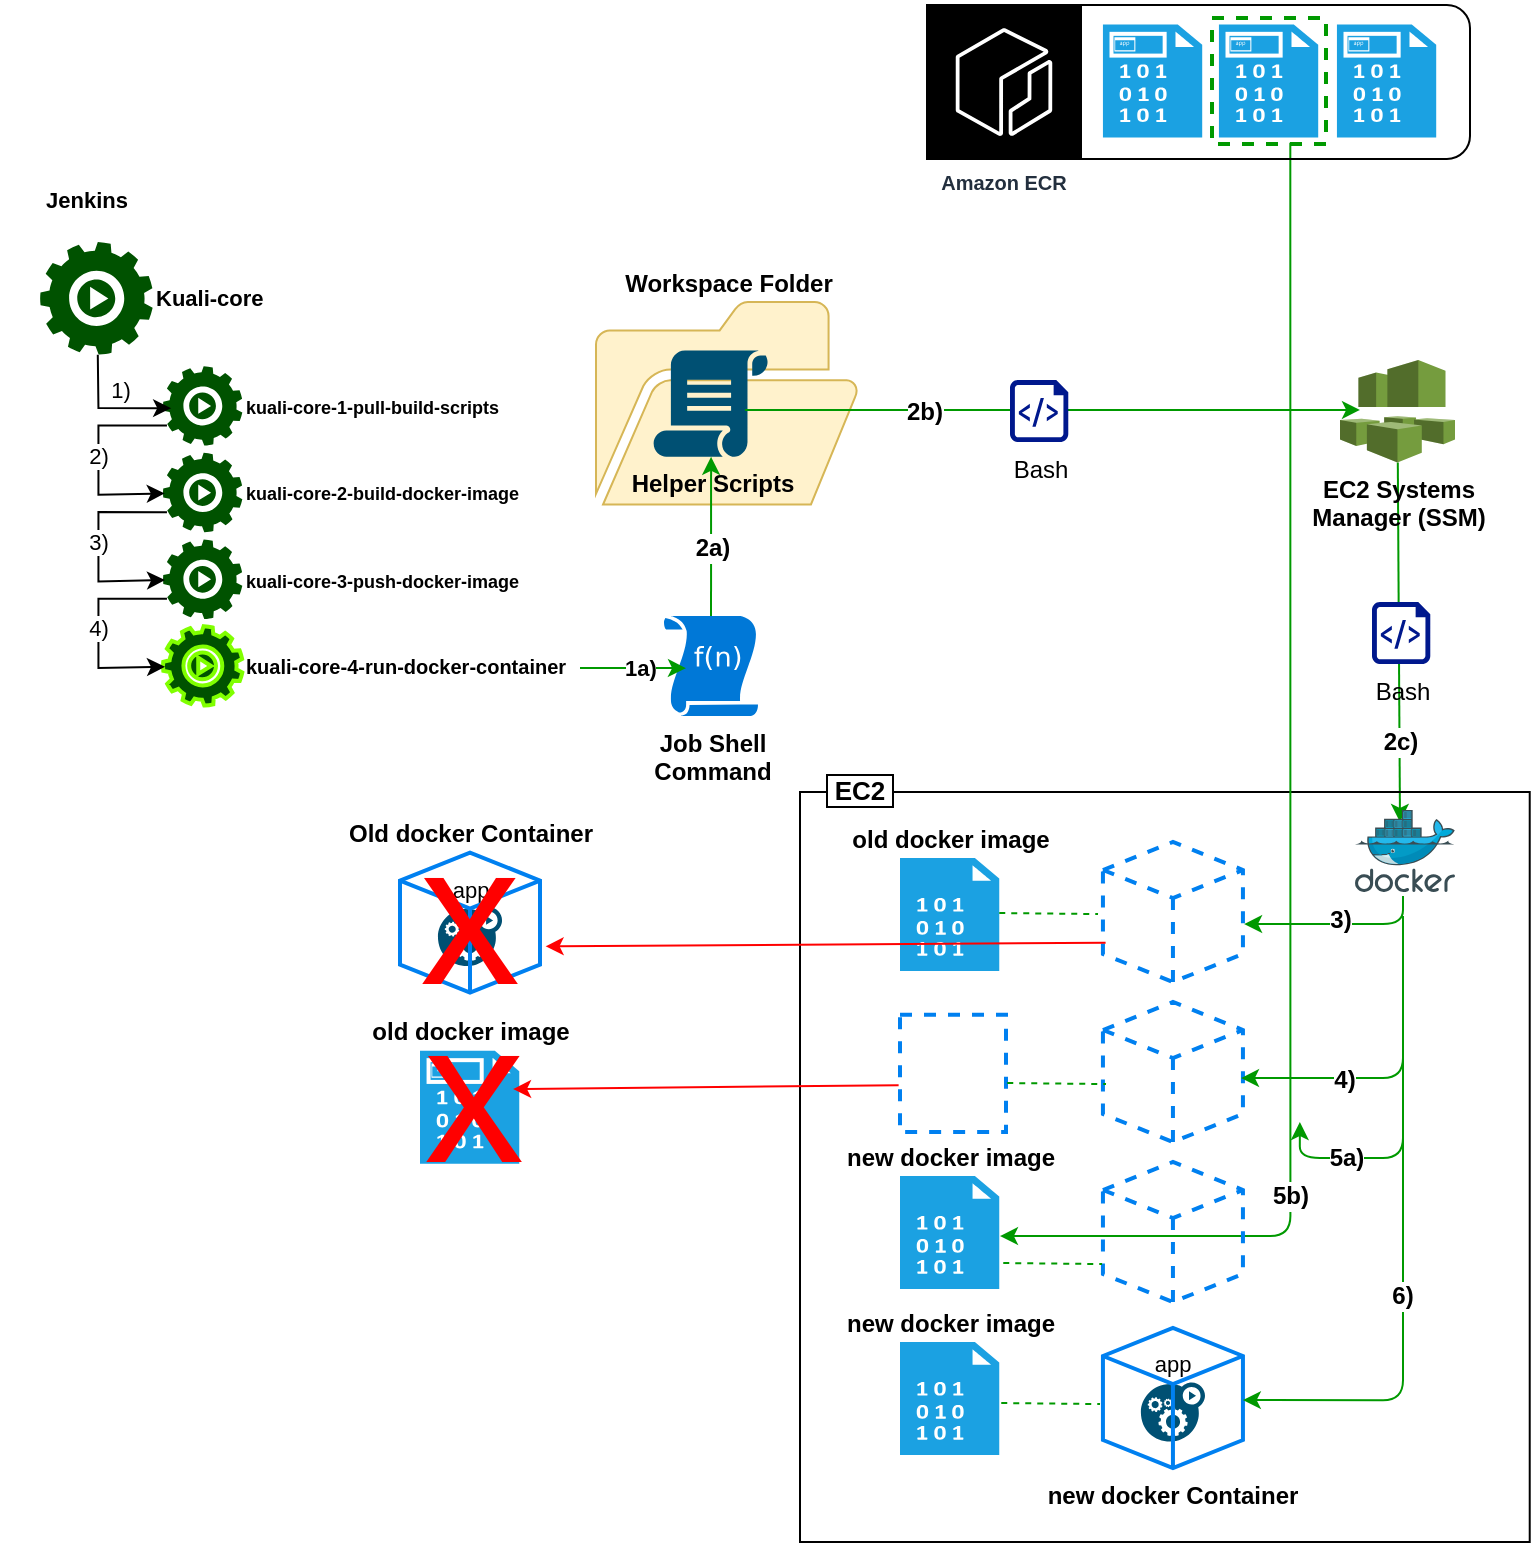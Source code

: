 <mxfile version="12.8.5" type="device"><diagram id="goqxqbp0H8Myo6VZi_Vz" name="Page-1"><mxGraphModel dx="694" dy="348" grid="1" gridSize="10" guides="1" tooltips="1" connect="1" arrows="1" fold="1" page="1" pageScale="1" pageWidth="800" pageHeight="800" math="0" shadow="0"><root><mxCell id="0"/><mxCell id="1" parent="0"/><mxCell id="RgHbAZevGNYSEi6j7rEV-155" value="" style="shape=image;html=1;verticalAlign=top;verticalLabelPosition=bottom;labelBackgroundColor=#ffffff;imageAspect=0;image=https://cdn1.iconfinder.com/data/icons/hawcons/32/698431-icon-27-trash-can-128.png;dashed=1;strokeColor=#0080F0;strokeWidth=2;fillColor=none;opacity=30;" vertex="1" parent="1"><mxGeometry x="50" y="316.96" width="383.04" height="343.04" as="geometry"/></mxCell><mxCell id="RgHbAZevGNYSEi6j7rEV-35" value="&lt;font style=&quot;font-size: 11px&quot;&gt;&lt;b&gt;Jenkins&lt;/b&gt;&lt;/font&gt;" style="shape=image;html=1;verticalAlign=top;verticalLabelPosition=bottom;labelBackgroundColor=#ffffff;imageAspect=0;aspect=fixed;image=https://cdn4.iconfinder.com/data/icons/logos-brands-5/24/jenkins-128.png;fontFamily=Helvetica;fontSize=9;align=center;imageBackground=none;imageBorder=none;strokeWidth=2;" vertex="1" parent="1"><mxGeometry x="10" y="10" width="86" height="86" as="geometry"/></mxCell><mxCell id="RgHbAZevGNYSEi6j7rEV-36" value="Kuali-core" style="aspect=fixed;strokeColor=none;shadow=0;align=left;verticalAlign=middle;fillColor=#005200;shape=mxgraph.gcp2.play_gear;rounded=0;fontFamily=Helvetica;fontSize=11;labelBorderColor=none;fontStyle=1;html=1;perimeterSpacing=0;labelPosition=right;verticalLabelPosition=middle;" vertex="1" parent="1"><mxGeometry x="29.999" y="129.996" width="56.331" height="56.331" as="geometry"/></mxCell><mxCell id="RgHbAZevGNYSEi6j7rEV-37" value="&lt;font style=&quot;font-size: 9px&quot;&gt;kuali-core-1-pull-build-scripts&lt;/font&gt;" style="aspect=fixed;strokeColor=none;shadow=0;align=left;verticalAlign=middle;fillColor=#005200;shape=mxgraph.gcp2.play_gear;rounded=0;fontFamily=Helvetica;fontSize=11;labelBorderColor=none;fontStyle=1;html=1;perimeterSpacing=0;labelPosition=right;verticalLabelPosition=middle;strokeWidth=2;" vertex="1" parent="1"><mxGeometry x="91.443" y="192.104" width="39.72" height="39.72" as="geometry"/></mxCell><mxCell id="RgHbAZevGNYSEi6j7rEV-38" value="&lt;font style=&quot;font-size: 9px&quot;&gt;kuali-core-2-build-docker-image&lt;/font&gt;" style="aspect=fixed;strokeColor=none;shadow=0;align=left;verticalAlign=middle;fillColor=#005200;shape=mxgraph.gcp2.play_gear;rounded=0;fontFamily=Helvetica;fontSize=11;labelBorderColor=none;fontStyle=1;html=1;perimeterSpacing=0;labelPosition=right;verticalLabelPosition=middle;strokeWidth=2;" vertex="1" parent="1"><mxGeometry x="91.443" y="235.436" width="39.72" height="39.72" as="geometry"/></mxCell><mxCell id="RgHbAZevGNYSEi6j7rEV-39" value="&lt;font style=&quot;font-size: 9px&quot;&gt;kuali-core-3-push-docker-image&lt;/font&gt;" style="aspect=fixed;strokeColor=none;shadow=0;align=left;verticalAlign=middle;fillColor=#005200;shape=mxgraph.gcp2.play_gear;rounded=0;fontFamily=Helvetica;fontSize=11;labelBorderColor=none;fontStyle=1;html=1;perimeterSpacing=0;labelPosition=right;verticalLabelPosition=middle;strokeWidth=2;" vertex="1" parent="1"><mxGeometry x="91.443" y="278.767" width="39.72" height="39.72" as="geometry"/></mxCell><mxCell id="RgHbAZevGNYSEi6j7rEV-40" value="&lt;font size=&quot;1&quot;&gt;kuali-core-4-run-docker-container&lt;/font&gt;" style="aspect=fixed;strokeColor=#80FF00;shadow=0;align=left;verticalAlign=middle;fillColor=#005200;shape=mxgraph.gcp2.play_gear;rounded=0;fontFamily=Helvetica;fontSize=11;labelBorderColor=none;fontStyle=1;html=1;perimeterSpacing=0;labelPosition=right;verticalLabelPosition=middle;strokeWidth=2;" vertex="1" parent="1"><mxGeometry x="91.443" y="322.098" width="39.72" height="39.72" as="geometry"/></mxCell><mxCell id="RgHbAZevGNYSEi6j7rEV-41" value="" style="endArrow=classic;html=1;fontFamily=Helvetica;fontSize=11;exitX=0.513;exitY=1;exitDx=0;exitDy=0;exitPerimeter=0;entryX=0.104;entryY=0.528;entryDx=0;entryDy=0;entryPerimeter=0;rounded=0;" edge="1" parent="1" source="RgHbAZevGNYSEi6j7rEV-36" target="RgHbAZevGNYSEi6j7rEV-37"><mxGeometry width="50" height="50" relative="1" as="geometry"><mxPoint x="-53.557" y="307.654" as="sourcePoint"/><mxPoint x="59.221" y="246.268" as="targetPoint"/><Array as="points"><mxPoint x="59.221" y="213.048"/></Array></mxGeometry></mxCell><mxCell id="RgHbAZevGNYSEi6j7rEV-42" value="1)" style="text;html=1;align=center;verticalAlign=middle;resizable=0;points=[];labelBackgroundColor=#ffffff;fontSize=11;fontFamily=Helvetica;" vertex="1" connectable="0" parent="RgHbAZevGNYSEi6j7rEV-41"><mxGeometry x="0.76" relative="1" as="geometry"><mxPoint x="-18.44" y="-9.02" as="offset"/></mxGeometry></mxCell><mxCell id="RgHbAZevGNYSEi6j7rEV-43" value="" style="endArrow=classic;html=1;fontFamily=Helvetica;fontSize=11;exitX=0.046;exitY=0.855;exitDx=0;exitDy=0;exitPerimeter=0;rounded=0;entryX=0.024;entryY=0.51;entryDx=0;entryDy=0;entryPerimeter=0;" edge="1" parent="1" target="RgHbAZevGNYSEi6j7rEV-38"><mxGeometry width="50" height="50" relative="1" as="geometry"><mxPoint x="93.481" y="221.732" as="sourcePoint"/><mxPoint x="93.481" y="253.068" as="targetPoint"/><Array as="points"><mxPoint x="59.221" y="221.714"/><mxPoint x="59.221" y="256.379"/></Array></mxGeometry></mxCell><mxCell id="RgHbAZevGNYSEi6j7rEV-44" value="2)" style="text;html=1;align=center;verticalAlign=middle;resizable=0;points=[];labelBackgroundColor=#ffffff;fontSize=11;fontFamily=Helvetica;" vertex="1" connectable="0" parent="RgHbAZevGNYSEi6j7rEV-43"><mxGeometry x="-0.056" relative="1" as="geometry"><mxPoint y="1" as="offset"/></mxGeometry></mxCell><mxCell id="RgHbAZevGNYSEi6j7rEV-45" value="" style="endArrow=classic;html=1;fontFamily=Helvetica;fontSize=11;exitX=0.046;exitY=0.855;exitDx=0;exitDy=0;exitPerimeter=0;rounded=0;entryX=0.024;entryY=0.51;entryDx=0;entryDy=0;entryPerimeter=0;" edge="1" parent="1"><mxGeometry width="50" height="50" relative="1" as="geometry"><mxPoint x="93.481" y="265.063" as="sourcePoint"/><mxPoint x="92.507" y="299.024" as="targetPoint"/><Array as="points"><mxPoint x="59.221" y="265.045"/><mxPoint x="59.221" y="299.71"/></Array></mxGeometry></mxCell><mxCell id="RgHbAZevGNYSEi6j7rEV-46" value="3)" style="text;html=1;align=center;verticalAlign=middle;resizable=0;points=[];labelBackgroundColor=#ffffff;fontSize=11;fontFamily=Helvetica;" vertex="1" connectable="0" parent="RgHbAZevGNYSEi6j7rEV-45"><mxGeometry x="-0.065" relative="1" as="geometry"><mxPoint y="1" as="offset"/></mxGeometry></mxCell><mxCell id="RgHbAZevGNYSEi6j7rEV-47" value="" style="endArrow=classic;html=1;fontFamily=Helvetica;fontSize=11;exitX=0.046;exitY=0.855;exitDx=0;exitDy=0;exitPerimeter=0;rounded=0;entryX=0.024;entryY=0.51;entryDx=0;entryDy=0;entryPerimeter=0;" edge="1" parent="1"><mxGeometry width="50" height="50" relative="1" as="geometry"><mxPoint x="93.481" y="308.395" as="sourcePoint"/><mxPoint x="92.507" y="342.355" as="targetPoint"/><Array as="points"><mxPoint x="59.221" y="308.377"/><mxPoint x="59.221" y="343.042"/></Array></mxGeometry></mxCell><mxCell id="RgHbAZevGNYSEi6j7rEV-48" value="4)" style="text;html=1;align=center;verticalAlign=middle;resizable=0;points=[];labelBackgroundColor=#ffffff;fontSize=11;fontFamily=Helvetica;" vertex="1" connectable="0" parent="RgHbAZevGNYSEi6j7rEV-47"><mxGeometry x="-0.065" relative="1" as="geometry"><mxPoint y="1" as="offset"/></mxGeometry></mxCell><mxCell id="RgHbAZevGNYSEi6j7rEV-49" value="&lt;b&gt;Job Shell&lt;br&gt;Command&lt;/b&gt;" style="aspect=fixed;pointerEvents=1;shadow=0;dashed=0;html=1;strokeColor=none;labelPosition=center;verticalLabelPosition=bottom;verticalAlign=top;align=center;shape=mxgraph.mscae.enterprise.udf_function;fillColor=#0078D7;fontColor=#000000;" vertex="1" parent="1"><mxGeometry x="342" y="316.96" width="47" height="50" as="geometry"/></mxCell><mxCell id="RgHbAZevGNYSEi6j7rEV-50" value="&lt;b&gt;1a)&lt;/b&gt;" style="endArrow=classic;html=1;entryX=0.234;entryY=0.523;entryDx=0;entryDy=0;entryPerimeter=0;strokeColor=#009900;" edge="1" parent="1" target="RgHbAZevGNYSEi6j7rEV-49"><mxGeometry x="0.132" width="50" height="50" relative="1" as="geometry"><mxPoint x="300" y="343" as="sourcePoint"/><mxPoint x="330" y="290" as="targetPoint"/><Array as="points"><mxPoint x="320" y="343"/><mxPoint x="340" y="343"/></Array><mxPoint as="offset"/></mxGeometry></mxCell><mxCell id="RgHbAZevGNYSEi6j7rEV-53" value="" style="group" vertex="1" connectable="0" parent="1"><mxGeometry x="308" y="160" width="131.86" height="101.25" as="geometry"/></mxCell><mxCell id="RgHbAZevGNYSEi6j7rEV-51" value="Workspace Folder" style="pointerEvents=1;shadow=0;dashed=0;html=1;strokeColor=#d6b656;fillColor=#fff2cc;labelPosition=center;verticalLabelPosition=top;verticalAlign=bottom;outlineConnect=0;align=center;shape=mxgraph.office.concepts.folder_open;aspect=fixed;fontStyle=1" vertex="1" parent="RgHbAZevGNYSEi6j7rEV-53"><mxGeometry width="131.86" height="101.25" as="geometry"/></mxCell><mxCell id="RgHbAZevGNYSEi6j7rEV-52" value="&lt;b&gt;Helper Scripts&lt;/b&gt;" style="pointerEvents=1;shadow=0;dashed=0;html=1;strokeColor=none;fillColor=#005073;labelPosition=center;verticalLabelPosition=bottom;verticalAlign=top;outlineConnect=0;align=center;shape=mxgraph.office.concepts.script;aspect=fixed;" vertex="1" parent="RgHbAZevGNYSEi6j7rEV-53"><mxGeometry x="28.81" y="24.25" width="57.52" height="53.18" as="geometry"/></mxCell><mxCell id="RgHbAZevGNYSEi6j7rEV-84" value="" style="edgeStyle=none;rounded=0;orthogonalLoop=1;jettySize=auto;html=1;strokeColor=#009900;entryX=0.45;entryY=0.146;entryDx=0;entryDy=0;entryPerimeter=0;" edge="1" parent="1" source="RgHbAZevGNYSEi6j7rEV-54" target="RgHbAZevGNYSEi6j7rEV-69"><mxGeometry relative="1" as="geometry"><mxPoint x="688.75" y="320.25" as="targetPoint"/></mxGeometry></mxCell><mxCell id="RgHbAZevGNYSEi6j7rEV-164" value="&lt;b&gt;2c)&lt;/b&gt;" style="text;html=1;align=center;verticalAlign=middle;resizable=0;points=[];labelBackgroundColor=#ffffff;" vertex="1" connectable="0" parent="RgHbAZevGNYSEi6j7rEV-84"><mxGeometry x="0.488" y="1" relative="1" as="geometry"><mxPoint x="-0.58" y="6.06" as="offset"/></mxGeometry></mxCell><mxCell id="RgHbAZevGNYSEi6j7rEV-54" value="&lt;b&gt;EC2 Systems &lt;br&gt;Manager (SSM)&lt;/b&gt;" style="outlineConnect=0;dashed=0;verticalLabelPosition=bottom;verticalAlign=top;align=center;html=1;shape=mxgraph.aws3.ec2_systems_manager;fillColor=#759C3E;gradientColor=none;strokeColor=#80FF00;strokeWidth=2;" vertex="1" parent="1"><mxGeometry x="680" y="189" width="57.5" height="51.25" as="geometry"/></mxCell><mxCell id="RgHbAZevGNYSEi6j7rEV-55" value="" style="rounded=0;whiteSpace=wrap;html=1;shadow=0;labelBackgroundColor=#FFFFFF;strokeColor=#000000;strokeWidth=1;fillColor=none;fontFamily=Helvetica;fontSize=11;fontColor=#000000;align=left;" vertex="1" parent="1"><mxGeometry x="410" y="405" width="364.86" height="375" as="geometry"/></mxCell><mxCell id="RgHbAZevGNYSEi6j7rEV-56" value="&lt;b&gt;&lt;font style=&quot;font-size: 13px&quot;&gt;&amp;nbsp;EC2&amp;nbsp;&lt;/font&gt;&lt;/b&gt;" style="text;html=1;strokeColor=none;fillColor=none;align=center;verticalAlign=middle;whiteSpace=wrap;rounded=0;shadow=0;labelBackgroundColor=#FFFFFF;fontFamily=Helvetica;fontSize=11;fontColor=#000000;labelBorderColor=#000000;" vertex="1" parent="1"><mxGeometry x="419.86" y="394" width="40" height="20" as="geometry"/></mxCell><mxCell id="RgHbAZevGNYSEi6j7rEV-61" value="" style="rounded=0;orthogonalLoop=1;jettySize=auto;html=1;strokeColor=#009900;" edge="1" parent="1" source="RgHbAZevGNYSEi6j7rEV-49" target="RgHbAZevGNYSEi6j7rEV-52"><mxGeometry relative="1" as="geometry"/></mxCell><mxCell id="RgHbAZevGNYSEi6j7rEV-162" value="&lt;b&gt;2a)&lt;/b&gt;" style="text;html=1;align=center;verticalAlign=middle;resizable=0;points=[];labelBackgroundColor=#ffffff;" vertex="1" connectable="0" parent="RgHbAZevGNYSEi6j7rEV-61"><mxGeometry x="-0.131" relative="1" as="geometry"><mxPoint as="offset"/></mxGeometry></mxCell><mxCell id="RgHbAZevGNYSEi6j7rEV-65" value="" style="endArrow=classic;html=1;strokeColor=#009900;exitX=0.794;exitY=0.559;exitDx=0;exitDy=0;exitPerimeter=0;entryX=0.174;entryY=0.487;entryDx=0;entryDy=0;entryPerimeter=0;" edge="1" parent="1" source="RgHbAZevGNYSEi6j7rEV-52" target="RgHbAZevGNYSEi6j7rEV-54"><mxGeometry width="50" height="50" relative="1" as="geometry"><mxPoint x="389.86" y="220" as="sourcePoint"/><mxPoint x="439.86" y="170" as="targetPoint"/></mxGeometry></mxCell><mxCell id="RgHbAZevGNYSEi6j7rEV-163" value="&lt;b&gt;2b)&lt;/b&gt;" style="text;html=1;align=center;verticalAlign=middle;resizable=0;points=[];labelBackgroundColor=#ffffff;" vertex="1" connectable="0" parent="RgHbAZevGNYSEi6j7rEV-65"><mxGeometry x="-0.543" relative="1" as="geometry"><mxPoint x="19.25" y="0.28" as="offset"/></mxGeometry></mxCell><mxCell id="RgHbAZevGNYSEi6j7rEV-68" value="" style="group" vertex="1" connectable="0" parent="1"><mxGeometry x="515" y="199" width="29.14" height="31" as="geometry"/></mxCell><mxCell id="RgHbAZevGNYSEi6j7rEV-67" value="" style="whiteSpace=wrap;html=1;strokeColor=none;strokeWidth=1;" vertex="1" parent="RgHbAZevGNYSEi6j7rEV-68"><mxGeometry x="1.14" y="1.25" width="26" height="28" as="geometry"/></mxCell><mxCell id="RgHbAZevGNYSEi6j7rEV-64" value="Bash" style="aspect=fixed;pointerEvents=1;shadow=0;dashed=0;html=1;strokeColor=none;labelPosition=center;verticalLabelPosition=bottom;verticalAlign=top;align=center;fillColor=#00188D;shape=mxgraph.azure.script_file" vertex="1" parent="RgHbAZevGNYSEi6j7rEV-68"><mxGeometry width="29.14" height="31" as="geometry"/></mxCell><mxCell id="RgHbAZevGNYSEi6j7rEV-134" value="" style="edgeStyle=orthogonalEdgeStyle;orthogonalLoop=1;jettySize=auto;html=1;strokeColor=#009900;entryX=1.008;entryY=0.586;entryDx=0;entryDy=0;entryPerimeter=0;exitX=0.48;exitY=1.049;exitDx=0;exitDy=0;exitPerimeter=0;" edge="1" parent="1" source="RgHbAZevGNYSEi6j7rEV-69" target="RgHbAZevGNYSEi6j7rEV-94"><mxGeometry relative="1" as="geometry"><mxPoint x="712.5" y="535" as="targetPoint"/><Array as="points"><mxPoint x="712" y="471"/></Array></mxGeometry></mxCell><mxCell id="RgHbAZevGNYSEi6j7rEV-168" value="&lt;b&gt;3)&lt;/b&gt;" style="text;html=1;align=center;verticalAlign=middle;resizable=0;points=[];labelBackgroundColor=#ffffff;" vertex="1" connectable="0" parent="RgHbAZevGNYSEi6j7rEV-134"><mxGeometry x="-0.011" y="-2" relative="1" as="geometry"><mxPoint as="offset"/></mxGeometry></mxCell><mxCell id="RgHbAZevGNYSEi6j7rEV-69" value="" style="aspect=fixed;html=1;points=[];align=center;image;fontSize=12;image=img/lib/mscae/Docker.svg;strokeColor=#80FF00;strokeWidth=1;" vertex="1" parent="1"><mxGeometry x="687.5" y="414" width="50" height="41" as="geometry"/></mxCell><mxCell id="RgHbAZevGNYSEi6j7rEV-85" value="" style="group" vertex="1" connectable="0" parent="1"><mxGeometry x="696" y="310" width="29.14" height="31" as="geometry"/></mxCell><mxCell id="RgHbAZevGNYSEi6j7rEV-86" value="" style="whiteSpace=wrap;html=1;strokeColor=none;strokeWidth=1;" vertex="1" parent="RgHbAZevGNYSEi6j7rEV-85"><mxGeometry x="1.14" y="1.25" width="26" height="28" as="geometry"/></mxCell><mxCell id="RgHbAZevGNYSEi6j7rEV-87" value="Bash" style="aspect=fixed;pointerEvents=1;shadow=0;dashed=0;html=1;strokeColor=none;labelPosition=center;verticalLabelPosition=bottom;verticalAlign=top;align=center;fillColor=#00188D;shape=mxgraph.azure.script_file" vertex="1" parent="RgHbAZevGNYSEi6j7rEV-85"><mxGeometry width="29.14" height="31" as="geometry"/></mxCell><mxCell id="RgHbAZevGNYSEi6j7rEV-94" value="" style="html=1;verticalLabelPosition=bottom;align=center;labelBackgroundColor=#ffffff;verticalAlign=top;strokeWidth=2;strokeColor=#0080F0;shadow=0;dashed=1;shape=mxgraph.ios7.icons.cube;fillColor=none;aspect=fixed;fontStyle=1" vertex="1" parent="1"><mxGeometry x="561.47" y="430" width="70" height="70" as="geometry"/></mxCell><mxCell id="RgHbAZevGNYSEi6j7rEV-124" value="&lt;font color=&quot;#000000&quot;&gt;old docker image&lt;/font&gt;" style="pointerEvents=1;shadow=0;dashed=0;html=1;strokeColor=#006EAF;fillColor=#1ba1e2;labelPosition=center;verticalLabelPosition=top;verticalAlign=bottom;align=center;outlineConnect=0;shape=mxgraph.veeam2.data_file;labelBackgroundColor=none;fontColor=#ffffff;fontStyle=1" vertex="1" parent="1"><mxGeometry x="460.0" y="438.0" width="49.63" height="56.53" as="geometry"/></mxCell><mxCell id="RgHbAZevGNYSEi6j7rEV-135" value="" style="endArrow=none;dashed=1;html=1;strokeColor=#009900;entryX=-0.035;entryY=0.529;entryDx=0;entryDy=0;entryPerimeter=0;" edge="1" parent="1"><mxGeometry width="50" height="50" relative="1" as="geometry"><mxPoint x="509.63" y="465.521" as="sourcePoint"/><mxPoint x="559.02" y="466.03" as="targetPoint"/></mxGeometry></mxCell><mxCell id="RgHbAZevGNYSEi6j7rEV-138" value="" style="rounded=0;whiteSpace=wrap;html=1;strokeColor=#0080F0;strokeWidth=2;fillColor=none;dashed=1;aspect=fixed;" vertex="1" parent="1"><mxGeometry x="460" y="516.43" width="53" height="58.57" as="geometry"/></mxCell><mxCell id="RgHbAZevGNYSEi6j7rEV-140" value="" style="html=1;verticalLabelPosition=bottom;align=center;labelBackgroundColor=#ffffff;verticalAlign=top;strokeWidth=2;strokeColor=#0080F0;shadow=0;dashed=1;shape=mxgraph.ios7.icons.cube;fillColor=none;aspect=fixed;fontStyle=1" vertex="1" parent="1"><mxGeometry x="561.47" y="510" width="70" height="70" as="geometry"/></mxCell><mxCell id="RgHbAZevGNYSEi6j7rEV-142" value="" style="group" vertex="1" connectable="0" parent="1"><mxGeometry x="220.0" y="529.999" width="89.177" height="60.881" as="geometry"/></mxCell><mxCell id="RgHbAZevGNYSEi6j7rEV-125" value="" style="group" vertex="1" connectable="0" parent="RgHbAZevGNYSEi6j7rEV-142"><mxGeometry x="62.606" width="26.571" height="10.879" as="geometry"/></mxCell><mxCell id="RgHbAZevGNYSEi6j7rEV-141" value="" style="group" vertex="1" connectable="0" parent="RgHbAZevGNYSEi6j7rEV-125"><mxGeometry x="1.465" y="1.674" width="10.46" height="7.113" as="geometry"/></mxCell><mxCell id="RgHbAZevGNYSEi6j7rEV-126" value="" style="aspect=fixed;pointerEvents=1;shadow=0;dashed=0;html=1;strokeColor=none;labelPosition=center;verticalLabelPosition=bottom;verticalAlign=top;align=center;fillColor=#FFFFFF;shape=mxgraph.mscae.enterprise.application;labelBackgroundColor=none;fontColor=#000000;" vertex="1" parent="RgHbAZevGNYSEi6j7rEV-141"><mxGeometry width="10.46" height="7.113" as="geometry"/></mxCell><mxCell id="RgHbAZevGNYSEi6j7rEV-9" value="&lt;font color=&quot;#000000&quot;&gt;old docker image&lt;/font&gt;" style="pointerEvents=1;shadow=0;dashed=0;html=1;strokeColor=#006EAF;fillColor=#1ba1e2;labelPosition=center;verticalLabelPosition=top;verticalAlign=bottom;align=center;outlineConnect=0;shape=mxgraph.veeam2.data_file;labelBackgroundColor=none;fontColor=#ffffff;fontStyle=1" vertex="1" parent="RgHbAZevGNYSEi6j7rEV-142"><mxGeometry y="4.351" width="49.63" height="56.53" as="geometry"/></mxCell><mxCell id="RgHbAZevGNYSEi6j7rEV-10" value="" style="group" vertex="1" connectable="0" parent="RgHbAZevGNYSEi6j7rEV-142"><mxGeometry x="4.286" y="9.08" width="26.571" height="10.879" as="geometry"/></mxCell><mxCell id="RgHbAZevGNYSEi6j7rEV-11" value="" style="aspect=fixed;pointerEvents=1;shadow=0;dashed=0;html=1;strokeColor=none;labelPosition=center;verticalLabelPosition=bottom;verticalAlign=top;align=center;fillColor=#FFFFFF;shape=mxgraph.mscae.enterprise.application;labelBackgroundColor=none;fontColor=#000000;" vertex="1" parent="RgHbAZevGNYSEi6j7rEV-10"><mxGeometry x="1.465" y="1.674" width="10.46" height="7.113" as="geometry"/></mxCell><mxCell id="RgHbAZevGNYSEi6j7rEV-12" value="" style="rounded=0;whiteSpace=wrap;html=1;labelBackgroundColor=none;strokeColor=#FFFFFF;strokeWidth=2;fillColor=none;gradientColor=#ffffff;fontSize=16;fontColor=#FFFFFF;align=left;" vertex="1" parent="RgHbAZevGNYSEi6j7rEV-10"><mxGeometry width="26.571" height="10.879" as="geometry"/></mxCell><mxCell id="RgHbAZevGNYSEi6j7rEV-13" value="x" style="text;html=1;strokeColor=none;fillColor=none;align=center;verticalAlign=middle;whiteSpace=wrap;rounded=0;dashed=1;fontSize=100;fontColor=#FF0000;fontStyle=0" vertex="1" parent="RgHbAZevGNYSEi6j7rEV-142"><mxGeometry x="6.53" y="13.551" width="40" height="20" as="geometry"/></mxCell><mxCell id="RgHbAZevGNYSEi6j7rEV-90" value="&lt;div style=&quot;text-align: justify&quot;&gt;&lt;span&gt;app&lt;/span&gt;&lt;/div&gt;" style="html=1;aspect=fixed;strokeColor=none;shadow=0;align=center;verticalAlign=bottom;fillColor=#005073;shape=mxgraph.gcp2.gear_load;rounded=1;labelBackgroundColor=#FFFFFF;fontFamily=Helvetica;fontSize=11;fontColor=#000000;labelPosition=center;verticalLabelPosition=top;fontStyle=0" vertex="1" parent="1"><mxGeometry x="228.96" y="462.52" width="32.07" height="29.5" as="geometry"/></mxCell><mxCell id="RgHbAZevGNYSEi6j7rEV-91" value="Old docker Container" style="html=1;verticalLabelPosition=top;align=center;labelBackgroundColor=#ffffff;verticalAlign=bottom;strokeWidth=2;strokeColor=#0080F0;shadow=0;dashed=0;shape=mxgraph.ios7.icons.cube;fillColor=none;aspect=fixed;fontStyle=1;labelPosition=center;" vertex="1" parent="1"><mxGeometry x="210.0" y="435.27" width="70" height="70" as="geometry"/></mxCell><mxCell id="RgHbAZevGNYSEi6j7rEV-103" value="x" style="text;html=1;strokeColor=none;fillColor=none;align=center;verticalAlign=middle;whiteSpace=wrap;rounded=0;dashed=1;fontSize=100;fontColor=#FF0000;fontStyle=0" vertex="1" parent="1"><mxGeometry x="225.0" y="455.27" width="40" height="20" as="geometry"/></mxCell><mxCell id="RgHbAZevGNYSEi6j7rEV-149" value="" style="edgeStyle=orthogonalEdgeStyle;orthogonalLoop=1;jettySize=auto;html=1;strokeColor=#009900;entryX=0.986;entryY=0.543;entryDx=0;entryDy=0;entryPerimeter=0;exitX=0.48;exitY=1.049;exitDx=0;exitDy=0;exitPerimeter=0;" edge="1" parent="1" target="RgHbAZevGNYSEi6j7rEV-140"><mxGeometry relative="1" as="geometry"><mxPoint x="711.5" y="467.009" as="sourcePoint"/><mxPoint x="632.03" y="481.02" as="targetPoint"/><Array as="points"><mxPoint x="712" y="548"/></Array></mxGeometry></mxCell><mxCell id="RgHbAZevGNYSEi6j7rEV-169" value="&lt;b&gt;4)&lt;/b&gt;" style="text;html=1;align=center;verticalAlign=middle;resizable=0;points=[];labelBackgroundColor=#ffffff;" vertex="1" connectable="0" parent="RgHbAZevGNYSEi6j7rEV-149"><mxGeometry x="-0.0" y="-30" relative="1" as="geometry"><mxPoint x="-30" y="31" as="offset"/></mxGeometry></mxCell><mxCell id="RgHbAZevGNYSEi6j7rEV-150" style="edgeStyle=orthogonalEdgeStyle;orthogonalLoop=1;jettySize=auto;html=1;exitX=0.687;exitY=0.991;exitDx=0;exitDy=0;strokeColor=#009900;exitPerimeter=0;entryX=1.007;entryY=0.531;entryDx=0;entryDy=0;entryPerimeter=0;" edge="1" parent="1" source="RgHbAZevGNYSEi6j7rEV-34" target="RgHbAZevGNYSEi6j7rEV-153"><mxGeometry relative="1" as="geometry"><Array as="points"><mxPoint x="655" y="627"/></Array></mxGeometry></mxCell><mxCell id="RgHbAZevGNYSEi6j7rEV-171" value="&lt;b&gt;5b)&lt;/b&gt;" style="text;html=1;align=center;verticalAlign=middle;resizable=0;points=[];labelBackgroundColor=#ffffff;" vertex="1" connectable="0" parent="RgHbAZevGNYSEi6j7rEV-150"><mxGeometry x="0.521" relative="1" as="geometry"><mxPoint as="offset"/></mxGeometry></mxCell><mxCell id="RgHbAZevGNYSEi6j7rEV-151" value="" style="group" vertex="1" connectable="0" parent="1"><mxGeometry x="472" y="10" width="279" height="100" as="geometry"/></mxCell><mxCell id="RgHbAZevGNYSEi6j7rEV-15" value="" style="pointerEvents=1;shadow=0;dashed=0;html=1;strokeColor=#006EAF;fillColor=#1ba1e2;labelPosition=center;verticalLabelPosition=bottom;verticalAlign=top;align=center;outlineConnect=0;shape=mxgraph.veeam2.data_file;labelBackgroundColor=none;fontColor=#ffffff;" vertex="1" parent="RgHbAZevGNYSEi6j7rEV-151"><mxGeometry x="89.47" y="11.19" width="49.63" height="56.53" as="geometry"/></mxCell><mxCell id="RgHbAZevGNYSEi6j7rEV-16" value="" style="group" vertex="1" connectable="0" parent="RgHbAZevGNYSEi6j7rEV-151"><mxGeometry x="93.756" y="15.919" width="26.571" height="10.879" as="geometry"/></mxCell><mxCell id="RgHbAZevGNYSEi6j7rEV-17" value="" style="aspect=fixed;pointerEvents=1;shadow=0;dashed=0;html=1;strokeColor=none;labelPosition=center;verticalLabelPosition=bottom;verticalAlign=top;align=center;fillColor=#FFFFFF;shape=mxgraph.mscae.enterprise.application;labelBackgroundColor=none;fontColor=#000000;" vertex="1" parent="RgHbAZevGNYSEi6j7rEV-16"><mxGeometry x="1.465" y="1.674" width="10.46" height="7.113" as="geometry"/></mxCell><mxCell id="RgHbAZevGNYSEi6j7rEV-18" value="" style="rounded=0;whiteSpace=wrap;html=1;labelBackgroundColor=none;strokeColor=#FFFFFF;strokeWidth=2;fillColor=none;gradientColor=#ffffff;fontSize=16;fontColor=#FFFFFF;align=left;" vertex="1" parent="RgHbAZevGNYSEi6j7rEV-16"><mxGeometry width="26.571" height="10.879" as="geometry"/></mxCell><mxCell id="RgHbAZevGNYSEi6j7rEV-19" value="" style="group" vertex="1" connectable="0" parent="RgHbAZevGNYSEi6j7rEV-151"><mxGeometry width="279" height="100" as="geometry"/></mxCell><mxCell id="RgHbAZevGNYSEi6j7rEV-20" value="Amazon ECR" style="outlineConnect=0;fontColor=#232F3E;gradientColor=none;strokeColor=#FFFFFF;fillColor=#000000;dashed=0;verticalLabelPosition=middle;verticalAlign=bottom;align=center;html=1;whiteSpace=wrap;fontSize=10;fontStyle=1;spacing=3;shape=mxgraph.aws4.productIcon;prIcon=mxgraph.aws4.ecr;" vertex="1" parent="RgHbAZevGNYSEi6j7rEV-19"><mxGeometry width="80" height="100" as="geometry"/></mxCell><mxCell id="RgHbAZevGNYSEi6j7rEV-21" value="" style="group" vertex="1" connectable="0" parent="RgHbAZevGNYSEi6j7rEV-19"><mxGeometry x="154" y="11.72" width="66" height="76.57" as="geometry"/></mxCell><mxCell id="RgHbAZevGNYSEi6j7rEV-22" value="" style="group;aspect=fixed;" vertex="1" connectable="0" parent="RgHbAZevGNYSEi6j7rEV-21"><mxGeometry y="6" width="43.1" height="50" as="geometry"/></mxCell><mxCell id="RgHbAZevGNYSEi6j7rEV-23" value="" style="pointerEvents=1;shadow=0;dashed=0;html=1;strokeColor=#006EAF;fillColor=#1ba1e2;labelPosition=center;verticalLabelPosition=bottom;verticalAlign=top;align=center;outlineConnect=0;shape=mxgraph.veeam2.data_file;labelBackgroundColor=none;fontColor=#ffffff;" vertex="1" parent="RgHbAZevGNYSEi6j7rEV-22"><mxGeometry x="-6.53" y="-6.53" width="49.63" height="56.53" as="geometry"/></mxCell><mxCell id="RgHbAZevGNYSEi6j7rEV-24" value="" style="group" vertex="1" connectable="0" parent="RgHbAZevGNYSEi6j7rEV-22"><mxGeometry x="-2.244" y="-1.801" width="26.571" height="10.879" as="geometry"/></mxCell><mxCell id="RgHbAZevGNYSEi6j7rEV-25" value="" style="aspect=fixed;pointerEvents=1;shadow=0;dashed=0;html=1;strokeColor=none;labelPosition=center;verticalLabelPosition=bottom;verticalAlign=top;align=center;fillColor=#FFFFFF;shape=mxgraph.mscae.enterprise.application;labelBackgroundColor=none;fontColor=#000000;" vertex="1" parent="RgHbAZevGNYSEi6j7rEV-24"><mxGeometry x="1.465" y="1.674" width="10.46" height="7.113" as="geometry"/></mxCell><mxCell id="RgHbAZevGNYSEi6j7rEV-26" value="" style="rounded=0;whiteSpace=wrap;html=1;labelBackgroundColor=none;strokeColor=#FFFFFF;strokeWidth=2;fillColor=none;gradientColor=#ffffff;fontSize=16;fontColor=#FFFFFF;align=left;" vertex="1" parent="RgHbAZevGNYSEi6j7rEV-24"><mxGeometry width="26.571" height="10.879" as="geometry"/></mxCell><mxCell id="RgHbAZevGNYSEi6j7rEV-27" value="" style="group" vertex="1" connectable="0" parent="RgHbAZevGNYSEi6j7rEV-19"><mxGeometry x="213" y="11.72" width="66" height="76.57" as="geometry"/></mxCell><mxCell id="RgHbAZevGNYSEi6j7rEV-28" value="" style="group;aspect=fixed;" vertex="1" connectable="0" parent="RgHbAZevGNYSEi6j7rEV-27"><mxGeometry y="6" width="43.1" height="50" as="geometry"/></mxCell><mxCell id="RgHbAZevGNYSEi6j7rEV-29" value="" style="pointerEvents=1;shadow=0;dashed=0;html=1;strokeColor=#006EAF;fillColor=#1ba1e2;labelPosition=center;verticalLabelPosition=bottom;verticalAlign=top;align=center;outlineConnect=0;shape=mxgraph.veeam2.data_file;labelBackgroundColor=none;fontColor=#ffffff;" vertex="1" parent="RgHbAZevGNYSEi6j7rEV-28"><mxGeometry x="-6.53" y="-6.53" width="49.63" height="56.53" as="geometry"/></mxCell><mxCell id="RgHbAZevGNYSEi6j7rEV-30" value="" style="group" vertex="1" connectable="0" parent="RgHbAZevGNYSEi6j7rEV-28"><mxGeometry x="-2.244" y="-1.801" width="26.571" height="10.879" as="geometry"/></mxCell><mxCell id="RgHbAZevGNYSEi6j7rEV-31" value="" style="aspect=fixed;pointerEvents=1;shadow=0;dashed=0;html=1;strokeColor=none;labelPosition=center;verticalLabelPosition=bottom;verticalAlign=top;align=center;fillColor=#FFFFFF;shape=mxgraph.mscae.enterprise.application;labelBackgroundColor=none;fontColor=#000000;" vertex="1" parent="RgHbAZevGNYSEi6j7rEV-30"><mxGeometry x="1.465" y="1.674" width="10.46" height="7.113" as="geometry"/></mxCell><mxCell id="RgHbAZevGNYSEi6j7rEV-32" value="" style="rounded=0;whiteSpace=wrap;html=1;labelBackgroundColor=none;strokeColor=#FFFFFF;strokeWidth=2;fillColor=none;gradientColor=#ffffff;fontSize=16;fontColor=#FFFFFF;align=left;" vertex="1" parent="RgHbAZevGNYSEi6j7rEV-30"><mxGeometry width="26.571" height="10.879" as="geometry"/></mxCell><mxCell id="RgHbAZevGNYSEi6j7rEV-33" value="" style="rounded=1;whiteSpace=wrap;html=1;strokeColor=#000000;strokeWidth=1;fillColor=none;" vertex="1" parent="RgHbAZevGNYSEi6j7rEV-19"><mxGeometry x="2" y="1.5" width="271" height="77" as="geometry"/></mxCell><mxCell id="RgHbAZevGNYSEi6j7rEV-34" value="" style="rounded=0;whiteSpace=wrap;html=1;strokeColor=#009900;strokeWidth=2;fillColor=none;dashed=1;" vertex="1" parent="RgHbAZevGNYSEi6j7rEV-19"><mxGeometry x="144" y="8" width="57" height="63" as="geometry"/></mxCell><mxCell id="RgHbAZevGNYSEi6j7rEV-152" value="" style="html=1;verticalLabelPosition=bottom;align=center;labelBackgroundColor=#ffffff;verticalAlign=top;strokeWidth=2;strokeColor=#0080F0;shadow=0;dashed=1;shape=mxgraph.ios7.icons.cube;fillColor=none;aspect=fixed;fontStyle=1" vertex="1" parent="1"><mxGeometry x="561.47" y="590" width="70" height="70" as="geometry"/></mxCell><mxCell id="RgHbAZevGNYSEi6j7rEV-153" value="&lt;font color=&quot;#000000&quot;&gt;new docker image&lt;/font&gt;" style="pointerEvents=1;shadow=0;dashed=0;html=1;strokeColor=#006EAF;fillColor=#1ba1e2;labelPosition=center;verticalLabelPosition=top;verticalAlign=bottom;align=center;outlineConnect=0;shape=mxgraph.veeam2.data_file;labelBackgroundColor=none;fontColor=#ffffff;fontStyle=1" vertex="1" parent="1"><mxGeometry x="460.0" y="597.0" width="49.63" height="56.53" as="geometry"/></mxCell><mxCell id="RgHbAZevGNYSEi6j7rEV-154" value="&lt;font color=&quot;#000000&quot;&gt;new docker image&lt;/font&gt;" style="pointerEvents=1;shadow=0;dashed=0;html=1;strokeColor=#006EAF;fillColor=#1ba1e2;labelPosition=center;verticalLabelPosition=top;verticalAlign=bottom;align=center;outlineConnect=0;shape=mxgraph.veeam2.data_file;labelBackgroundColor=none;fontColor=#ffffff;fontStyle=1" vertex="1" parent="1"><mxGeometry x="460.0" y="680.0" width="49.63" height="56.53" as="geometry"/></mxCell><mxCell id="RgHbAZevGNYSEi6j7rEV-156" value="" style="endArrow=classic;html=1;strokeColor=#FF0000;exitX=0.019;exitY=0.72;exitDx=0;exitDy=0;exitPerimeter=0;entryX=1.04;entryY=0.67;entryDx=0;entryDy=0;entryPerimeter=0;" edge="1" parent="1" source="RgHbAZevGNYSEi6j7rEV-94" target="RgHbAZevGNYSEi6j7rEV-91"><mxGeometry width="50" height="50" relative="1" as="geometry"><mxPoint x="570" y="450" as="sourcePoint"/><mxPoint x="620" y="400" as="targetPoint"/></mxGeometry></mxCell><mxCell id="RgHbAZevGNYSEi6j7rEV-157" value="" style="endArrow=classic;html=1;strokeColor=#FF0000;exitX=-0.013;exitY=0.6;exitDx=0;exitDy=0;exitPerimeter=0;entryX=1;entryY=0.5;entryDx=0;entryDy=0;" edge="1" parent="1" source="RgHbAZevGNYSEi6j7rEV-138" target="RgHbAZevGNYSEi6j7rEV-13"><mxGeometry width="50" height="50" relative="1" as="geometry"><mxPoint x="545" y="550.0" as="sourcePoint"/><mxPoint x="265.0" y="551.77" as="targetPoint"/></mxGeometry></mxCell><mxCell id="RgHbAZevGNYSEi6j7rEV-159" value="" style="group" vertex="1" connectable="0" parent="1"><mxGeometry x="561.47" y="673" width="160" height="70" as="geometry"/></mxCell><mxCell id="RgHbAZevGNYSEi6j7rEV-57" value="&lt;div style=&quot;text-align: justify&quot;&gt;&lt;span&gt;app&lt;/span&gt;&lt;/div&gt;" style="html=1;aspect=fixed;strokeColor=none;shadow=0;align=center;verticalAlign=bottom;fillColor=#005073;shape=mxgraph.gcp2.gear_load;rounded=1;labelBackgroundColor=#FFFFFF;fontFamily=Helvetica;fontSize=11;fontColor=#000000;labelPosition=center;verticalLabelPosition=top;fontStyle=0" vertex="1" parent="RgHbAZevGNYSEi6j7rEV-159"><mxGeometry x="18.96" y="27.25" width="32.07" height="29.5" as="geometry"/></mxCell><mxCell id="RgHbAZevGNYSEi6j7rEV-80" value="new docker Container" style="html=1;verticalLabelPosition=bottom;align=center;labelBackgroundColor=#ffffff;verticalAlign=top;strokeWidth=2;strokeColor=#0080F0;shadow=0;dashed=0;shape=mxgraph.ios7.icons.cube;fillColor=none;aspect=fixed;fontStyle=1;labelPosition=center;container=1;" vertex="1" parent="RgHbAZevGNYSEi6j7rEV-159"><mxGeometry width="70" height="70" as="geometry"><mxRectangle width="160" height="20" as="alternateBounds"/></mxGeometry></mxCell><mxCell id="RgHbAZevGNYSEi6j7rEV-160" value="" style="edgeStyle=orthogonalEdgeStyle;orthogonalLoop=1;jettySize=auto;html=1;strokeColor=#009900;exitX=0.48;exitY=1.049;exitDx=0;exitDy=0;exitPerimeter=0;endArrow=classic;endFill=1;strokeWidth=1;entryX=0.685;entryY=0.44;entryDx=0;entryDy=0;entryPerimeter=0;" edge="1" parent="1" target="RgHbAZevGNYSEi6j7rEV-55"><mxGeometry relative="1" as="geometry"><mxPoint x="711.5" y="507.009" as="sourcePoint"/><mxPoint x="660" y="588" as="targetPoint"/><Array as="points"><mxPoint x="712" y="588"/><mxPoint x="660" y="588"/></Array></mxGeometry></mxCell><mxCell id="RgHbAZevGNYSEi6j7rEV-170" value="&lt;b&gt;5a)&lt;/b&gt;" style="text;html=1;align=center;verticalAlign=middle;resizable=0;points=[];labelBackgroundColor=#ffffff;" vertex="1" connectable="0" parent="RgHbAZevGNYSEi6j7rEV-160"><mxGeometry x="0.068" y="-18" relative="1" as="geometry"><mxPoint x="-10.73" y="0.6" as="offset"/></mxGeometry></mxCell><mxCell id="RgHbAZevGNYSEi6j7rEV-161" value="" style="edgeStyle=orthogonalEdgeStyle;orthogonalLoop=1;jettySize=auto;html=1;strokeColor=#009900;entryX=0.999;entryY=0.515;entryDx=0;entryDy=0;entryPerimeter=0;exitX=0.48;exitY=1.049;exitDx=0;exitDy=0;exitPerimeter=0;" edge="1" parent="1" target="RgHbAZevGNYSEi6j7rEV-80"><mxGeometry relative="1" as="geometry"><mxPoint x="711.5" y="577.009" as="sourcePoint"/><mxPoint x="630.49" y="658.01" as="targetPoint"/><Array as="points"><mxPoint x="711" y="709"/></Array></mxGeometry></mxCell><mxCell id="RgHbAZevGNYSEi6j7rEV-172" value="&lt;b&gt;6)&lt;/b&gt;" style="text;html=1;align=center;verticalAlign=middle;resizable=0;points=[];labelBackgroundColor=#ffffff;" vertex="1" connectable="0" parent="RgHbAZevGNYSEi6j7rEV-161"><mxGeometry x="-0.252" y="-1" relative="1" as="geometry"><mxPoint as="offset"/></mxGeometry></mxCell><mxCell id="RgHbAZevGNYSEi6j7rEV-165" value="" style="endArrow=none;dashed=1;html=1;strokeColor=#009900;entryX=-0.035;entryY=0.529;entryDx=0;entryDy=0;entryPerimeter=0;" edge="1" parent="1"><mxGeometry width="50" height="50" relative="1" as="geometry"><mxPoint x="513.63" y="550.521" as="sourcePoint"/><mxPoint x="563.02" y="551.03" as="targetPoint"/></mxGeometry></mxCell><mxCell id="RgHbAZevGNYSEi6j7rEV-166" value="" style="endArrow=none;dashed=1;html=1;strokeColor=#009900;entryX=-0.035;entryY=0.529;entryDx=0;entryDy=0;entryPerimeter=0;" edge="1" parent="1"><mxGeometry width="50" height="50" relative="1" as="geometry"><mxPoint x="511.63" y="640.521" as="sourcePoint"/><mxPoint x="561.02" y="641.03" as="targetPoint"/></mxGeometry></mxCell><mxCell id="RgHbAZevGNYSEi6j7rEV-167" value="" style="endArrow=none;dashed=1;html=1;strokeColor=#009900;entryX=-0.035;entryY=0.529;entryDx=0;entryDy=0;entryPerimeter=0;" edge="1" parent="1"><mxGeometry width="50" height="50" relative="1" as="geometry"><mxPoint x="510.63" y="710.521" as="sourcePoint"/><mxPoint x="560.02" y="711.03" as="targetPoint"/></mxGeometry></mxCell></root></mxGraphModel></diagram></mxfile>